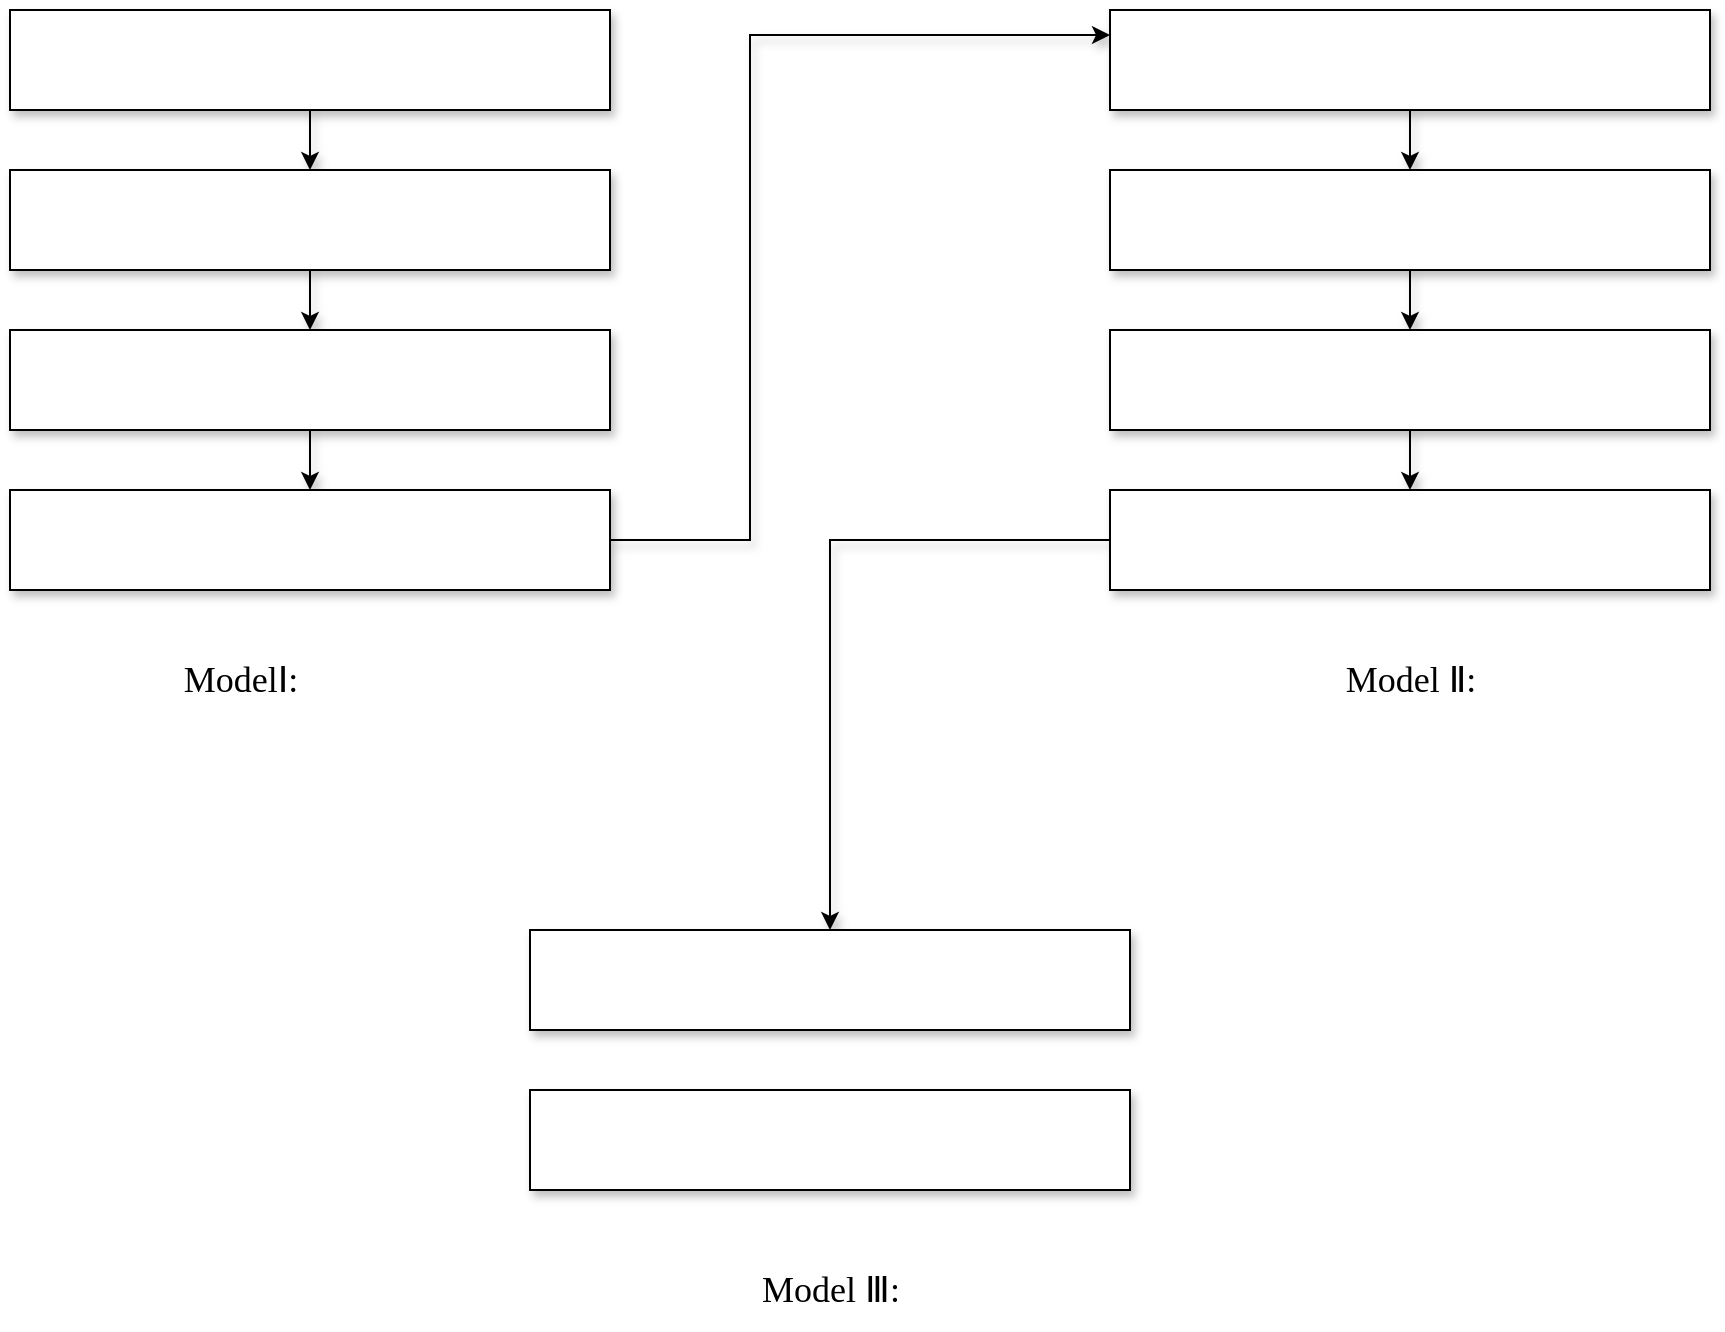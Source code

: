 <mxfile version="22.1.17" type="github">
  <diagram name="第 1 页" id="pUawU9Urm1kZyq6mz5tY">
    <mxGraphModel dx="1591" dy="757" grid="1" gridSize="10" guides="1" tooltips="1" connect="1" arrows="1" fold="1" page="1" pageScale="1" pageWidth="827" pageHeight="1169" math="0" shadow="0">
      <root>
        <mxCell id="0" />
        <mxCell id="1" parent="0" />
        <mxCell id="5t4nTABBPv9v1Nag6Ch_-11" value="" style="edgeStyle=orthogonalEdgeStyle;rounded=0;orthogonalLoop=1;jettySize=auto;html=1;shadow=1;" edge="1" parent="1" source="5t4nTABBPv9v1Nag6Ch_-6" target="5t4nTABBPv9v1Nag6Ch_-10">
          <mxGeometry relative="1" as="geometry">
            <mxPoint x="240" y="440" as="targetPoint" />
            <Array as="points" />
          </mxGeometry>
        </mxCell>
        <mxCell id="5t4nTABBPv9v1Nag6Ch_-6" value="" style="rounded=0;whiteSpace=wrap;html=1;shadow=1;" vertex="1" parent="1">
          <mxGeometry x="90" y="360" width="300" height="50" as="geometry" />
        </mxCell>
        <mxCell id="5t4nTABBPv9v1Nag6Ch_-13" value="" style="edgeStyle=orthogonalEdgeStyle;rounded=0;orthogonalLoop=1;jettySize=auto;html=1;shadow=1;" edge="1" parent="1" source="5t4nTABBPv9v1Nag6Ch_-10" target="5t4nTABBPv9v1Nag6Ch_-12">
          <mxGeometry relative="1" as="geometry" />
        </mxCell>
        <mxCell id="5t4nTABBPv9v1Nag6Ch_-10" value="" style="rounded=0;whiteSpace=wrap;html=1;shadow=1;" vertex="1" parent="1">
          <mxGeometry x="90" y="440" width="300" height="50" as="geometry" />
        </mxCell>
        <mxCell id="5t4nTABBPv9v1Nag6Ch_-15" value="" style="edgeStyle=orthogonalEdgeStyle;rounded=0;orthogonalLoop=1;jettySize=auto;html=1;shadow=1;" edge="1" parent="1" source="5t4nTABBPv9v1Nag6Ch_-12" target="5t4nTABBPv9v1Nag6Ch_-14">
          <mxGeometry relative="1" as="geometry" />
        </mxCell>
        <mxCell id="5t4nTABBPv9v1Nag6Ch_-12" value="" style="rounded=0;whiteSpace=wrap;html=1;shadow=1;" vertex="1" parent="1">
          <mxGeometry x="90" y="520" width="300" height="50" as="geometry" />
        </mxCell>
        <mxCell id="5t4nTABBPv9v1Nag6Ch_-28" style="edgeStyle=orthogonalEdgeStyle;rounded=0;orthogonalLoop=1;jettySize=auto;html=1;exitX=1;exitY=0.5;exitDx=0;exitDy=0;entryX=0;entryY=0.25;entryDx=0;entryDy=0;shadow=1;" edge="1" parent="1" source="5t4nTABBPv9v1Nag6Ch_-14" target="5t4nTABBPv9v1Nag6Ch_-18">
          <mxGeometry relative="1" as="geometry">
            <Array as="points">
              <mxPoint x="460" y="625" />
              <mxPoint x="460" y="373" />
            </Array>
          </mxGeometry>
        </mxCell>
        <mxCell id="5t4nTABBPv9v1Nag6Ch_-14" value="" style="rounded=0;whiteSpace=wrap;html=1;shadow=1;" vertex="1" parent="1">
          <mxGeometry x="90" y="600" width="300" height="50" as="geometry" />
        </mxCell>
        <mxCell id="5t4nTABBPv9v1Nag6Ch_-17" value="" style="edgeStyle=orthogonalEdgeStyle;rounded=0;orthogonalLoop=1;jettySize=auto;html=1;shadow=1;" edge="1" parent="1" source="5t4nTABBPv9v1Nag6Ch_-18" target="5t4nTABBPv9v1Nag6Ch_-20">
          <mxGeometry relative="1" as="geometry">
            <mxPoint x="790" y="440" as="targetPoint" />
            <Array as="points" />
          </mxGeometry>
        </mxCell>
        <mxCell id="5t4nTABBPv9v1Nag6Ch_-18" value="" style="rounded=0;whiteSpace=wrap;html=1;shadow=1;" vertex="1" parent="1">
          <mxGeometry x="640" y="360" width="300" height="50" as="geometry" />
        </mxCell>
        <mxCell id="5t4nTABBPv9v1Nag6Ch_-19" value="" style="edgeStyle=orthogonalEdgeStyle;rounded=0;orthogonalLoop=1;jettySize=auto;html=1;shadow=1;" edge="1" parent="1" source="5t4nTABBPv9v1Nag6Ch_-20" target="5t4nTABBPv9v1Nag6Ch_-22">
          <mxGeometry relative="1" as="geometry" />
        </mxCell>
        <mxCell id="5t4nTABBPv9v1Nag6Ch_-20" value="" style="rounded=0;whiteSpace=wrap;html=1;shadow=1;" vertex="1" parent="1">
          <mxGeometry x="640" y="440" width="300" height="50" as="geometry" />
        </mxCell>
        <mxCell id="5t4nTABBPv9v1Nag6Ch_-21" value="" style="edgeStyle=orthogonalEdgeStyle;rounded=0;orthogonalLoop=1;jettySize=auto;html=1;shadow=1;" edge="1" parent="1" source="5t4nTABBPv9v1Nag6Ch_-22" target="5t4nTABBPv9v1Nag6Ch_-23">
          <mxGeometry relative="1" as="geometry" />
        </mxCell>
        <mxCell id="5t4nTABBPv9v1Nag6Ch_-22" value="" style="rounded=0;whiteSpace=wrap;html=1;shadow=1;" vertex="1" parent="1">
          <mxGeometry x="640" y="520" width="300" height="50" as="geometry" />
        </mxCell>
        <mxCell id="5t4nTABBPv9v1Nag6Ch_-29" style="edgeStyle=orthogonalEdgeStyle;rounded=0;orthogonalLoop=1;jettySize=auto;html=1;exitX=0;exitY=0.5;exitDx=0;exitDy=0;entryX=0.5;entryY=0;entryDx=0;entryDy=0;shadow=1;" edge="1" parent="1" source="5t4nTABBPv9v1Nag6Ch_-23" target="5t4nTABBPv9v1Nag6Ch_-24">
          <mxGeometry relative="1" as="geometry" />
        </mxCell>
        <mxCell id="5t4nTABBPv9v1Nag6Ch_-23" value="" style="rounded=0;whiteSpace=wrap;html=1;shadow=1;" vertex="1" parent="1">
          <mxGeometry x="640" y="600" width="300" height="50" as="geometry" />
        </mxCell>
        <mxCell id="5t4nTABBPv9v1Nag6Ch_-24" value="" style="rounded=0;whiteSpace=wrap;html=1;shadow=1;" vertex="1" parent="1">
          <mxGeometry x="350" y="820" width="300" height="50" as="geometry" />
        </mxCell>
        <mxCell id="5t4nTABBPv9v1Nag6Ch_-25" value="" style="rounded=0;whiteSpace=wrap;html=1;shadow=1;" vertex="1" parent="1">
          <mxGeometry x="350" y="900" width="300" height="50" as="geometry" />
        </mxCell>
        <mxCell id="5t4nTABBPv9v1Nag6Ch_-31" value="&lt;font face=&quot;Palatino&quot; style=&quot;font-size: 18px;&quot;&gt;ModelⅠ:&lt;/font&gt;" style="text;html=1;align=center;verticalAlign=middle;resizable=0;points=[];autosize=1;strokeColor=none;fillColor=none;" vertex="1" parent="1">
          <mxGeometry x="155" y="675" width="100" height="40" as="geometry" />
        </mxCell>
        <mxCell id="5t4nTABBPv9v1Nag6Ch_-32" value="&lt;font face=&quot;Palatino&quot; style=&quot;font-size: 18px;&quot;&gt;Model Ⅲ:&lt;/font&gt;" style="text;html=1;align=center;verticalAlign=middle;resizable=0;points=[];autosize=1;strokeColor=none;fillColor=none;" vertex="1" parent="1">
          <mxGeometry x="445" y="980" width="110" height="40" as="geometry" />
        </mxCell>
        <mxCell id="5t4nTABBPv9v1Nag6Ch_-33" value="&lt;font face=&quot;Palatino&quot; style=&quot;font-size: 18px;&quot;&gt;Model Ⅱ:&lt;/font&gt;" style="text;html=1;align=center;verticalAlign=middle;resizable=0;points=[];autosize=1;strokeColor=none;fillColor=none;" vertex="1" parent="1">
          <mxGeometry x="735" y="675" width="110" height="40" as="geometry" />
        </mxCell>
      </root>
    </mxGraphModel>
  </diagram>
</mxfile>
